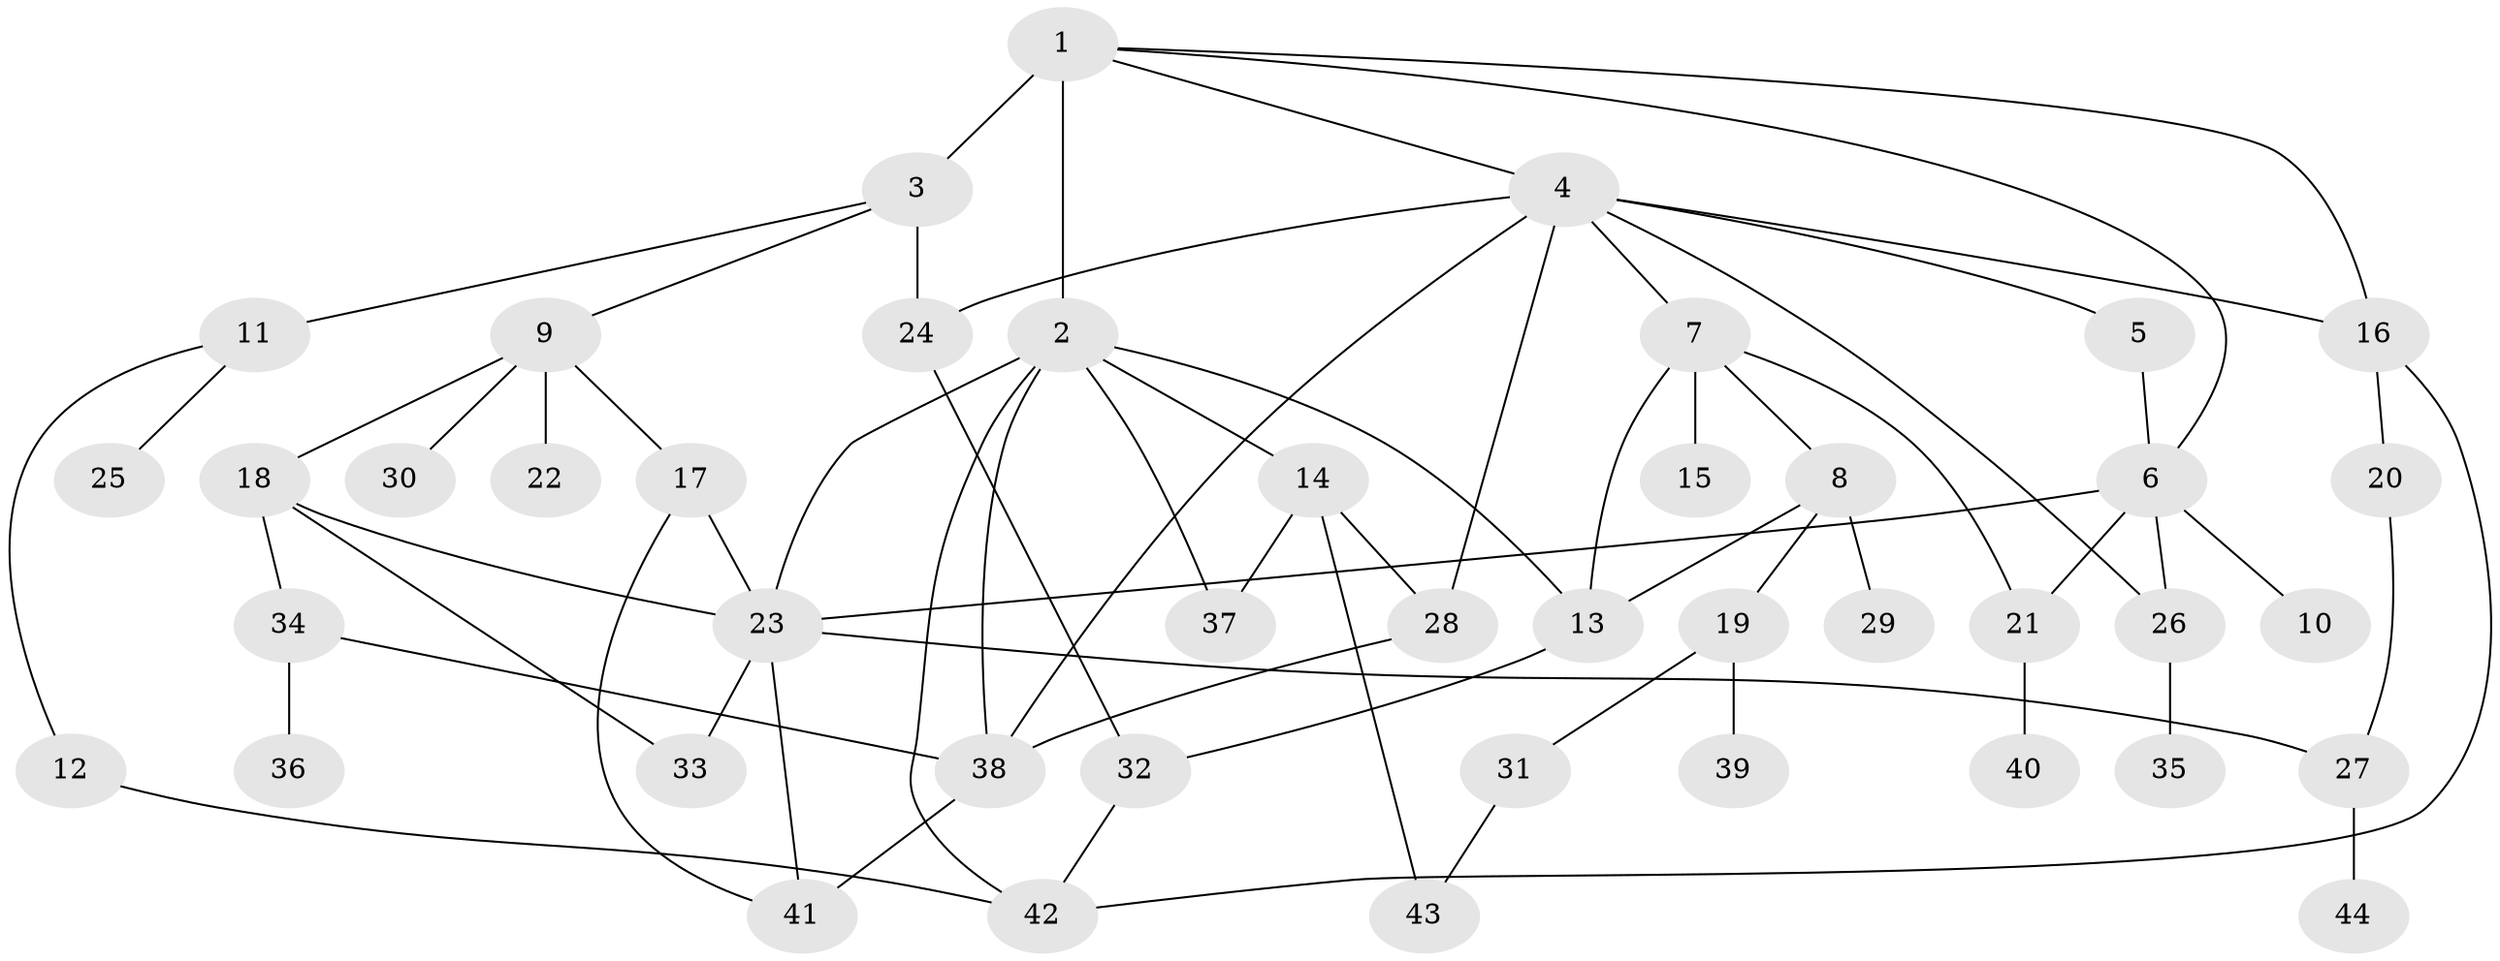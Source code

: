 // original degree distribution, {5: 0.07954545454545454, 3: 0.20454545454545456, 6: 0.022727272727272728, 4: 0.1590909090909091, 9: 0.011363636363636364, 2: 0.22727272727272727, 1: 0.29545454545454547}
// Generated by graph-tools (version 1.1) at 2025/34/03/09/25 02:34:34]
// undirected, 44 vertices, 67 edges
graph export_dot {
graph [start="1"]
  node [color=gray90,style=filled];
  1;
  2;
  3;
  4;
  5;
  6;
  7;
  8;
  9;
  10;
  11;
  12;
  13;
  14;
  15;
  16;
  17;
  18;
  19;
  20;
  21;
  22;
  23;
  24;
  25;
  26;
  27;
  28;
  29;
  30;
  31;
  32;
  33;
  34;
  35;
  36;
  37;
  38;
  39;
  40;
  41;
  42;
  43;
  44;
  1 -- 2 [weight=4.0];
  1 -- 3 [weight=3.0];
  1 -- 4 [weight=1.0];
  1 -- 6 [weight=1.0];
  1 -- 16 [weight=1.0];
  2 -- 13 [weight=1.0];
  2 -- 14 [weight=1.0];
  2 -- 23 [weight=1.0];
  2 -- 37 [weight=2.0];
  2 -- 38 [weight=1.0];
  2 -- 42 [weight=1.0];
  3 -- 9 [weight=1.0];
  3 -- 11 [weight=2.0];
  3 -- 24 [weight=2.0];
  4 -- 5 [weight=1.0];
  4 -- 7 [weight=1.0];
  4 -- 16 [weight=1.0];
  4 -- 24 [weight=1.0];
  4 -- 26 [weight=1.0];
  4 -- 28 [weight=1.0];
  4 -- 38 [weight=1.0];
  5 -- 6 [weight=1.0];
  6 -- 10 [weight=1.0];
  6 -- 21 [weight=1.0];
  6 -- 23 [weight=1.0];
  6 -- 26 [weight=1.0];
  7 -- 8 [weight=1.0];
  7 -- 13 [weight=1.0];
  7 -- 15 [weight=3.0];
  7 -- 21 [weight=1.0];
  8 -- 13 [weight=1.0];
  8 -- 19 [weight=1.0];
  8 -- 29 [weight=1.0];
  9 -- 17 [weight=1.0];
  9 -- 18 [weight=1.0];
  9 -- 22 [weight=1.0];
  9 -- 30 [weight=1.0];
  11 -- 12 [weight=1.0];
  11 -- 25 [weight=1.0];
  12 -- 42 [weight=1.0];
  13 -- 32 [weight=1.0];
  14 -- 28 [weight=1.0];
  14 -- 37 [weight=1.0];
  14 -- 43 [weight=1.0];
  16 -- 20 [weight=1.0];
  16 -- 42 [weight=1.0];
  17 -- 23 [weight=1.0];
  17 -- 41 [weight=1.0];
  18 -- 23 [weight=1.0];
  18 -- 33 [weight=1.0];
  18 -- 34 [weight=1.0];
  19 -- 31 [weight=1.0];
  19 -- 39 [weight=1.0];
  20 -- 27 [weight=1.0];
  21 -- 40 [weight=1.0];
  23 -- 27 [weight=1.0];
  23 -- 33 [weight=1.0];
  23 -- 41 [weight=1.0];
  24 -- 32 [weight=1.0];
  26 -- 35 [weight=3.0];
  27 -- 44 [weight=1.0];
  28 -- 38 [weight=1.0];
  31 -- 43 [weight=1.0];
  32 -- 42 [weight=1.0];
  34 -- 36 [weight=1.0];
  34 -- 38 [weight=1.0];
  38 -- 41 [weight=1.0];
}
